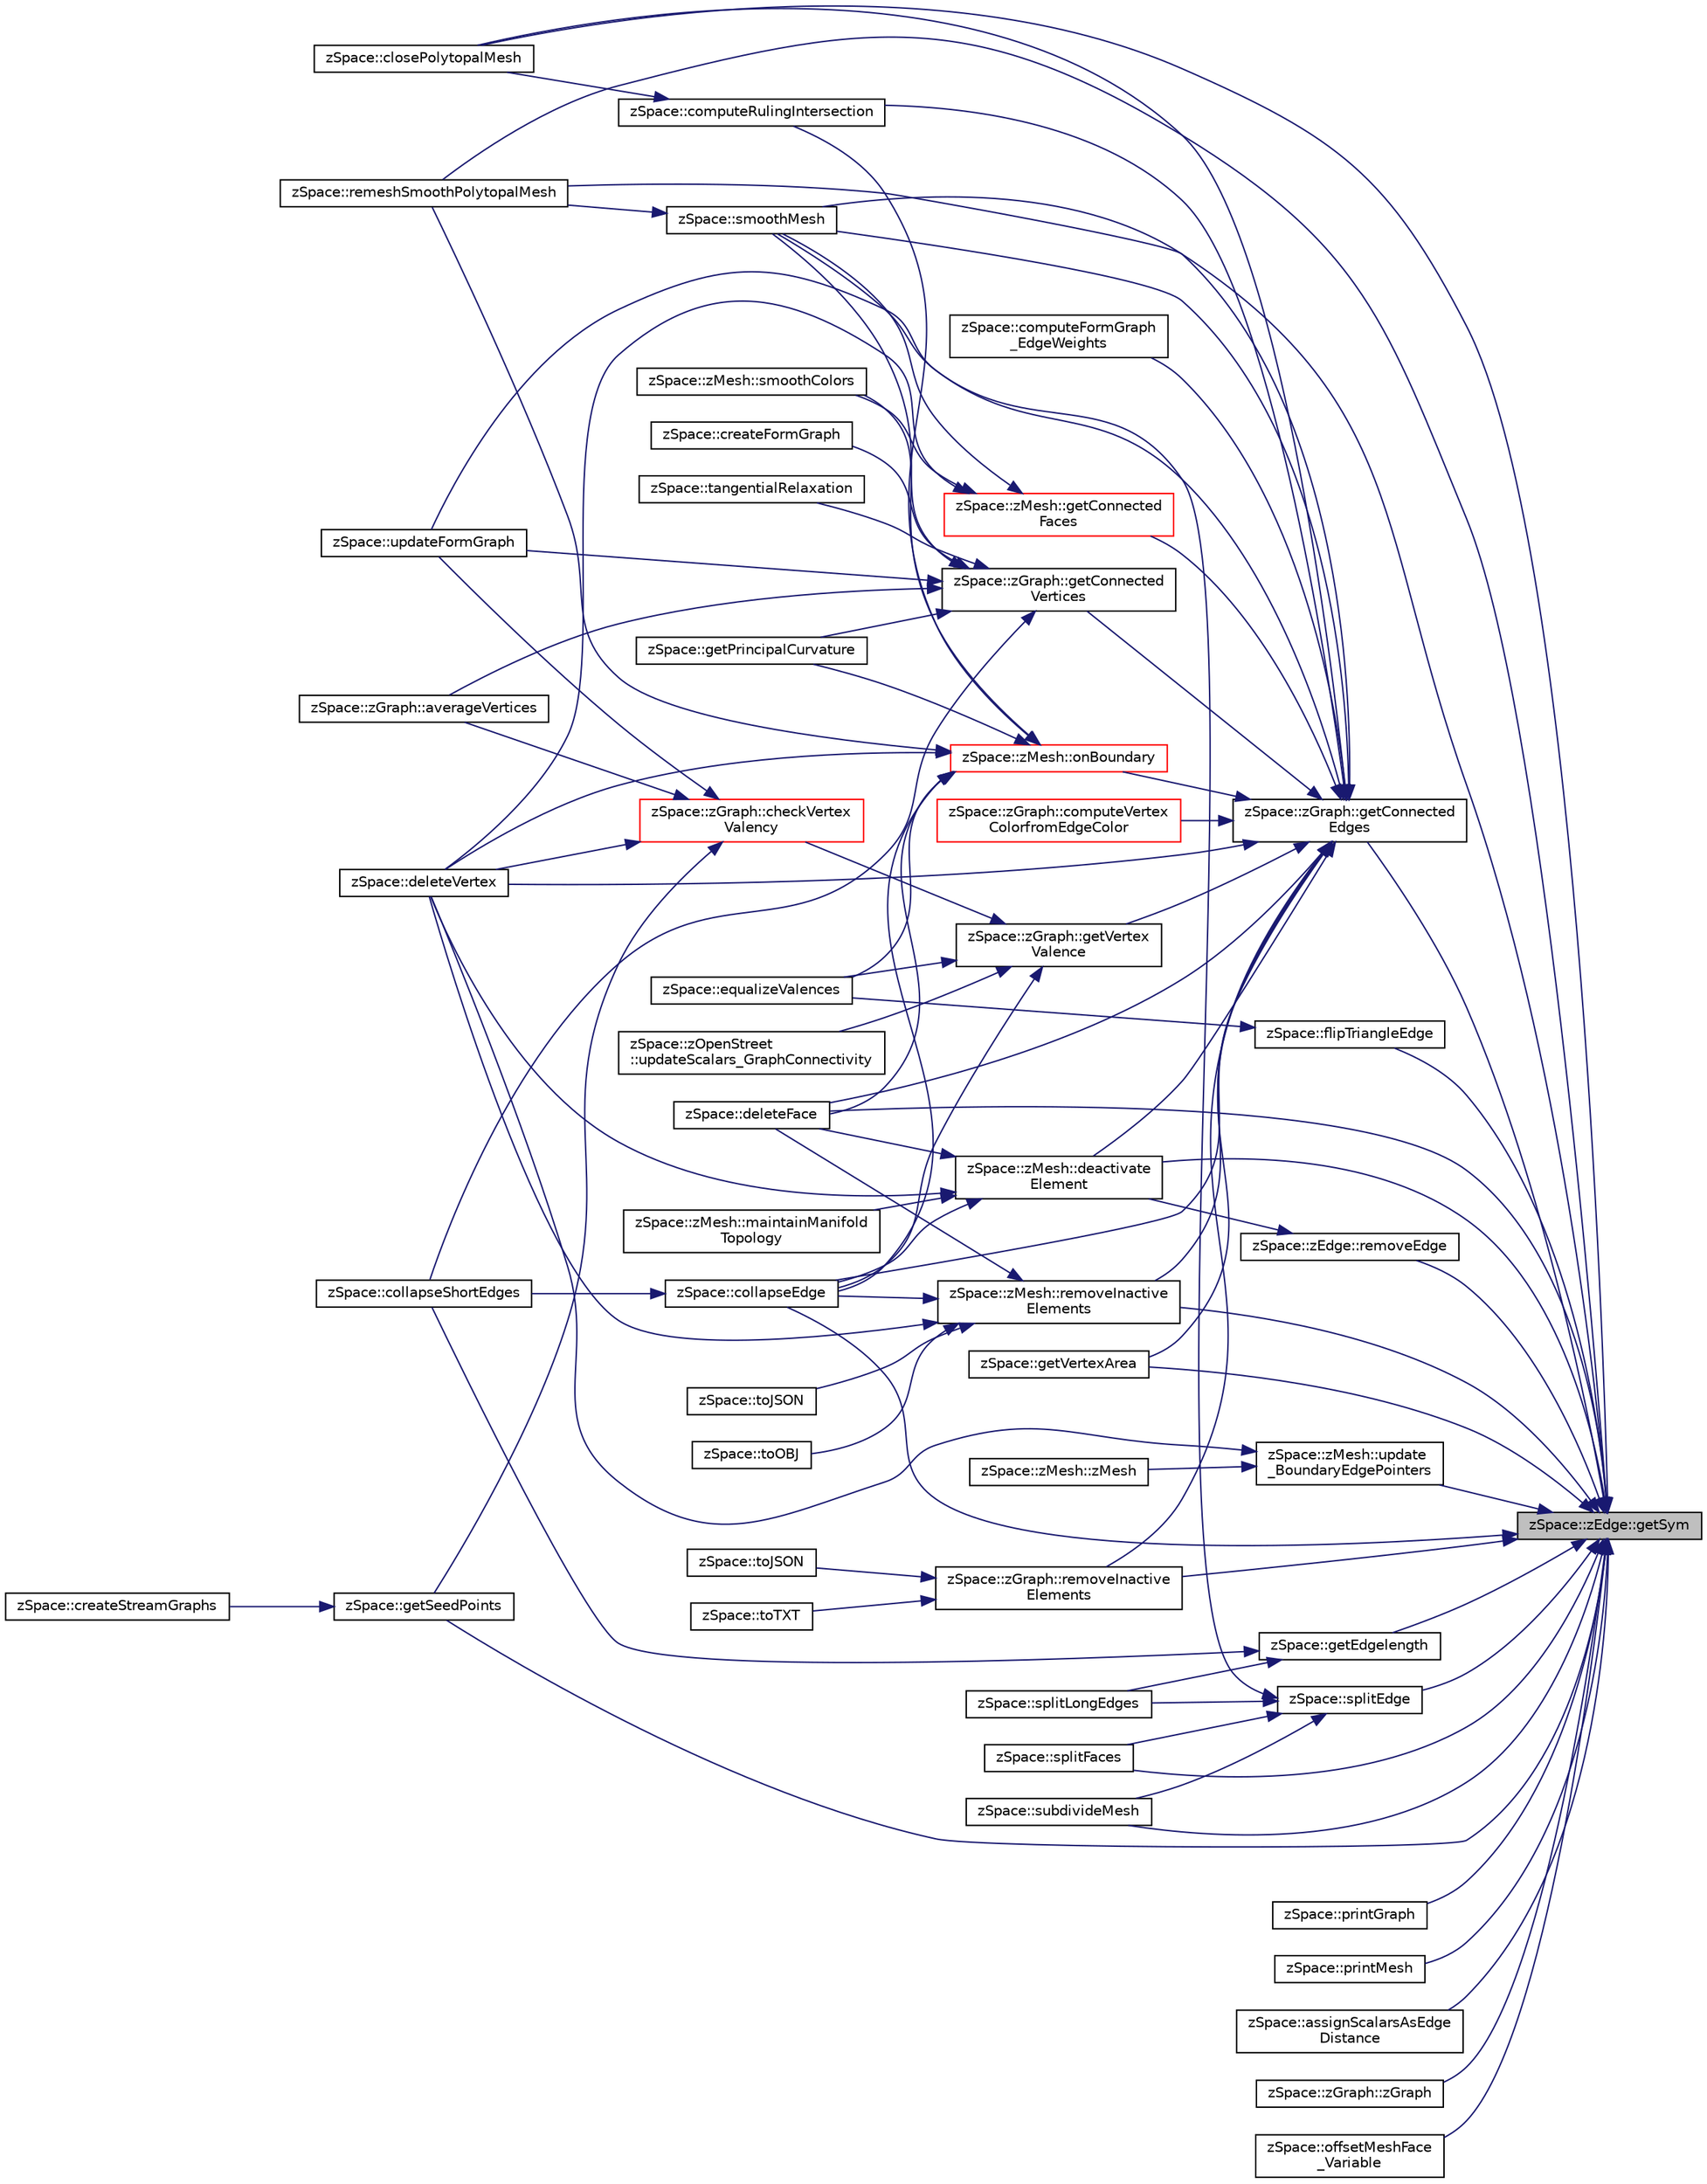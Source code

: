 digraph "zSpace::zEdge::getSym"
{
 // LATEX_PDF_SIZE
  edge [fontname="Helvetica",fontsize="10",labelfontname="Helvetica",labelfontsize="10"];
  node [fontname="Helvetica",fontsize="10",shape=record];
  rankdir="RL";
  Node311 [label="zSpace::zEdge::getSym",height=0.2,width=0.4,color="black", fillcolor="grey75", style="filled", fontcolor="black",tooltip="This method returns the symmetry edge of current zEdge."];
  Node311 -> Node312 [dir="back",color="midnightblue",fontsize="10",style="solid",fontname="Helvetica"];
  Node312 [label="zSpace::remeshSmoothPolytopalMesh",height=0.2,width=0.4,color="black", fillcolor="white", style="filled",URL="$group__z_polytopal.html#ga5dd7e372cf8287c0434778b2e58d41f1",tooltip="This method remeshes the smoothed polytopal mesh to have rulings in ony one direction."];
  Node311 -> Node313 [dir="back",color="midnightblue",fontsize="10",style="solid",fontname="Helvetica"];
  Node313 [label="zSpace::closePolytopalMesh",height=0.2,width=0.4,color="black", fillcolor="white", style="filled",URL="$group__z_polytopal.html#gae190027ab219b334781def349d7b08fb",tooltip="This method closes the smooth polytopal mesh."];
  Node311 -> Node314 [dir="back",color="midnightblue",fontsize="10",style="solid",fontname="Helvetica"];
  Node314 [label="zSpace::getSeedPoints",height=0.2,width=0.4,color="black", fillcolor="white", style="filled",URL="$group__z_stream_lines2_d.html#ga0e134353ee94a16509a6a41f8aef3d69",tooltip="This method computes the seed points."];
  Node314 -> Node315 [dir="back",color="midnightblue",fontsize="10",style="solid",fontname="Helvetica"];
  Node315 [label="zSpace::createStreamGraphs",height=0.2,width=0.4,color="black", fillcolor="white", style="filled",URL="$group__z_stream_lines2_d.html#ga469e791f18d47c0373052472c45759e0",tooltip="This method creates the stream lines and stores them as a graph."];
  Node311 -> Node316 [dir="back",color="midnightblue",fontsize="10",style="solid",fontname="Helvetica"];
  Node316 [label="zSpace::printGraph",height=0.2,width=0.4,color="black", fillcolor="white", style="filled",URL="$group__z_print_utilities.html#ga96cf7a290a07af957dbe1740993c721d",tooltip="This method prints graph data to the console."];
  Node311 -> Node317 [dir="back",color="midnightblue",fontsize="10",style="solid",fontname="Helvetica"];
  Node317 [label="zSpace::printMesh",height=0.2,width=0.4,color="black", fillcolor="white", style="filled",URL="$group__z_print_utilities.html#ga24820d178bfefb22bc7bf22a3945bb6f",tooltip="This method prints mesh data to the console."];
  Node311 -> Node318 [dir="back",color="midnightblue",fontsize="10",style="solid",fontname="Helvetica"];
  Node318 [label="zSpace::assignScalarsAsEdge\lDistance",height=0.2,width=0.4,color="black", fillcolor="white", style="filled",URL="$group__z_field2_d_utilities.html#ga9b9b7c2e08f35363c4e937cd3f8fccfb",tooltip="This method creates a edge distance Field from the input mesh."];
  Node311 -> Node319 [dir="back",color="midnightblue",fontsize="10",style="solid",fontname="Helvetica"];
  Node319 [label="zSpace::zEdge::removeEdge",height=0.2,width=0.4,color="black", fillcolor="white", style="filled",URL="$classz_space_1_1z_edge.html#a5395c85714f3d04fb4e673d335982655",tooltip="This method makes the pointer of the current and symmetry zEdge to null."];
  Node319 -> Node320 [dir="back",color="midnightblue",fontsize="10",style="solid",fontname="Helvetica"];
  Node320 [label="zSpace::zMesh::deactivate\lElement",height=0.2,width=0.4,color="black", fillcolor="white", style="filled",URL="$classz_space_1_1z_mesh.html#aea35829fdb54f511f93cef10c85da66c",tooltip="This method deactivates the input elements from the array connected with the input type."];
  Node320 -> Node321 [dir="back",color="midnightblue",fontsize="10",style="solid",fontname="Helvetica"];
  Node321 [label="zSpace::zMesh::maintainManifold\lTopology",height=0.2,width=0.4,color="black", fillcolor="white", style="filled",URL="$classz_space_1_1z_mesh.html#ae66609043bee62d706443ac5dc47304f",tooltip="This method cleans up the mesh to maintain manifolod topology."];
  Node320 -> Node322 [dir="back",color="midnightblue",fontsize="10",style="solid",fontname="Helvetica"];
  Node322 [label="zSpace::deleteVertex",height=0.2,width=0.4,color="black", fillcolor="white", style="filled",URL="$group__z_mesh_modifiers.html#ga20644ac4933b8ae055b0eb47a9df8420",tooltip="This method deletes the mesh vertex given by the input vertex index."];
  Node320 -> Node323 [dir="back",color="midnightblue",fontsize="10",style="solid",fontname="Helvetica"];
  Node323 [label="zSpace::deleteFace",height=0.2,width=0.4,color="black", fillcolor="white", style="filled",URL="$group__z_mesh_modifiers.html#ga24ab0fcd418ba91e387838fdc4711787",tooltip="This method deletes the mesh face given by the input face index."];
  Node320 -> Node324 [dir="back",color="midnightblue",fontsize="10",style="solid",fontname="Helvetica"];
  Node324 [label="zSpace::collapseEdge",height=0.2,width=0.4,color="black", fillcolor="white", style="filled",URL="$group__z_mesh_modifiers.html#ga77533a4e95924fa8c030ba013eef1ec6",tooltip="This method collapses an edge into a vertex."];
  Node324 -> Node325 [dir="back",color="midnightblue",fontsize="10",style="solid",fontname="Helvetica"];
  Node325 [label="zSpace::collapseShortEdges",height=0.2,width=0.4,color="black", fillcolor="white", style="filled",URL="$group__z_mesh_modifiers.html#ga14350e97740cec4f835125fb286fc071",tooltip="This method collapses an edge shorter than the given minimum edge length value if the collapsing does..."];
  Node311 -> Node326 [dir="back",color="midnightblue",fontsize="10",style="solid",fontname="Helvetica"];
  Node326 [label="zSpace::zGraph::zGraph",height=0.2,width=0.4,color="black", fillcolor="white", style="filled",URL="$classz_space_1_1z_graph.html#a7a53b68f1efa596293b85259464cf3ff",tooltip="Overloaded constructor."];
  Node311 -> Node327 [dir="back",color="midnightblue",fontsize="10",style="solid",fontname="Helvetica"];
  Node327 [label="zSpace::zGraph::getConnected\lEdges",height=0.2,width=0.4,color="black", fillcolor="white", style="filled",URL="$classz_space_1_1z_graph.html#ab623e9a3bfc70e1f140b911cb0645bd2",tooltip="This method gets the edges connected to input zVertex or zEdge."];
  Node327 -> Node312 [dir="back",color="midnightblue",fontsize="10",style="solid",fontname="Helvetica"];
  Node327 -> Node328 [dir="back",color="midnightblue",fontsize="10",style="solid",fontname="Helvetica"];
  Node328 [label="zSpace::computeRulingIntersection",height=0.2,width=0.4,color="black", fillcolor="white", style="filled",URL="$group__z_polytopal.html#gaa5323f4fa138b179b6e1d7a49007cfa4",tooltip="This method computes the ruling intersetions."];
  Node328 -> Node313 [dir="back",color="midnightblue",fontsize="10",style="solid",fontname="Helvetica"];
  Node327 -> Node313 [dir="back",color="midnightblue",fontsize="10",style="solid",fontname="Helvetica"];
  Node327 -> Node329 [dir="back",color="midnightblue",fontsize="10",style="solid",fontname="Helvetica"];
  Node329 [label="zSpace::computeFormGraph\l_EdgeWeights",height=0.2,width=0.4,color="black", fillcolor="white", style="filled",URL="$group__z_polytopal.html#ga99afc82e0233ac5ab8729972e84b4d31",tooltip="This method computes the form graph edge weights based on the force volume mesh face areas."];
  Node327 -> Node330 [dir="back",color="midnightblue",fontsize="10",style="solid",fontname="Helvetica"];
  Node330 [label="zSpace::updateFormGraph",height=0.2,width=0.4,color="black", fillcolor="white", style="filled",URL="$group__z_polytopal.html#ga4e6850be5b5333e95b01d524d2a51d79",tooltip="This method updates the form diagram."];
  Node327 -> Node331 [dir="back",color="midnightblue",fontsize="10",style="solid",fontname="Helvetica"];
  Node331 [label="zSpace::zGraph::getConnected\lVertices",height=0.2,width=0.4,color="black", fillcolor="white", style="filled",URL="$classz_space_1_1z_graph.html#a75a017ecad7ec54a9fdc207b163a0972",tooltip="This method gets the vertices connected to input zVertex."];
  Node331 -> Node332 [dir="back",color="midnightblue",fontsize="10",style="solid",fontname="Helvetica"];
  Node332 [label="zSpace::createFormGraph",height=0.2,width=0.4,color="black", fillcolor="white", style="filled",URL="$group__z_polytopal.html#gaf287517e616400c266239e2aa3562b3e",tooltip="This method creates the center line graph based on the input volume meshes."];
  Node331 -> Node330 [dir="back",color="midnightblue",fontsize="10",style="solid",fontname="Helvetica"];
  Node331 -> Node333 [dir="back",color="midnightblue",fontsize="10",style="solid",fontname="Helvetica"];
  Node333 [label="zSpace::zGraph::averageVertices",height=0.2,width=0.4,color="black", fillcolor="white", style="filled",URL="$classz_space_1_1z_graph.html#accb333667ce5e961ceea4148a6c1791f",tooltip="This method averages the positions of vertex except for the ones on the boundary."];
  Node331 -> Node334 [dir="back",color="midnightblue",fontsize="10",style="solid",fontname="Helvetica"];
  Node334 [label="zSpace::zMesh::smoothColors",height=0.2,width=0.4,color="black", fillcolor="white", style="filled",URL="$classz_space_1_1z_mesh.html#a63e68abd857c24a63ad06d426b112d11",tooltip="This method smoothens the color attributes."];
  Node331 -> Node325 [dir="back",color="midnightblue",fontsize="10",style="solid",fontname="Helvetica"];
  Node331 -> Node335 [dir="back",color="midnightblue",fontsize="10",style="solid",fontname="Helvetica"];
  Node335 [label="zSpace::tangentialRelaxation",height=0.2,width=0.4,color="black", fillcolor="white", style="filled",URL="$group__z_mesh_modifiers.html#gae42402c3129540241452c44109dcd068",tooltip="This method applies an iterative smoothing to the mesh by moving the vertex but constrained to its ta..."];
  Node331 -> Node336 [dir="back",color="midnightblue",fontsize="10",style="solid",fontname="Helvetica"];
  Node336 [label="zSpace::getPrincipalCurvature",height=0.2,width=0.4,color="black", fillcolor="white", style="filled",URL="$group__z_mesh_utilities.html#ga1e60d7d324e3a491f9e60060fa3258e2",tooltip="This method computes the local curvature of the mesh vertices."];
  Node327 -> Node337 [dir="back",color="midnightblue",fontsize="10",style="solid",fontname="Helvetica"];
  Node337 [label="zSpace::zGraph::getVertex\lValence",height=0.2,width=0.4,color="black", fillcolor="white", style="filled",URL="$classz_space_1_1z_graph.html#aa5b1403b1a2992d1c8a39f76dea393e3",tooltip="This method calculate the valency of the input zVertex."];
  Node337 -> Node338 [dir="back",color="midnightblue",fontsize="10",style="solid",fontname="Helvetica"];
  Node338 [label="zSpace::zOpenStreet\l::updateScalars_GraphConnectivity",height=0.2,width=0.4,color="black", fillcolor="white", style="filled",URL="$classz_space_1_1z_open_street.html#a832d06aa1ecf8fed5e82b6447a0cf278",tooltip="This method updates the scalars in the scalar field based on input graph connectivity."];
  Node337 -> Node339 [dir="back",color="midnightblue",fontsize="10",style="solid",fontname="Helvetica"];
  Node339 [label="zSpace::zGraph::checkVertex\lValency",height=0.2,width=0.4,color="red", fillcolor="white", style="filled",URL="$classz_space_1_1z_graph.html#a9e23625758374dac9bf02ac15961dfa2",tooltip="This method determines if input zVertex valency is equal to the input valence number."];
  Node339 -> Node330 [dir="back",color="midnightblue",fontsize="10",style="solid",fontname="Helvetica"];
  Node339 -> Node314 [dir="back",color="midnightblue",fontsize="10",style="solid",fontname="Helvetica"];
  Node339 -> Node333 [dir="back",color="midnightblue",fontsize="10",style="solid",fontname="Helvetica"];
  Node339 -> Node322 [dir="back",color="midnightblue",fontsize="10",style="solid",fontname="Helvetica"];
  Node337 -> Node324 [dir="back",color="midnightblue",fontsize="10",style="solid",fontname="Helvetica"];
  Node337 -> Node341 [dir="back",color="midnightblue",fontsize="10",style="solid",fontname="Helvetica"];
  Node341 [label="zSpace::equalizeValences",height=0.2,width=0.4,color="black", fillcolor="white", style="filled",URL="$group__z_mesh_modifiers.html#ga50d27f458f57c4f90fa9242b05ded2d2",tooltip="This method equalizes the vertex valences by flipping edges of the input triangulated mesh...."];
  Node327 -> Node342 [dir="back",color="midnightblue",fontsize="10",style="solid",fontname="Helvetica"];
  Node342 [label="zSpace::zGraph::computeVertex\lColorfromEdgeColor",height=0.2,width=0.4,color="red", fillcolor="white", style="filled",URL="$classz_space_1_1z_graph.html#a654f5d383500ccf87c9c7f87bc8301c4",tooltip="This method computes the vertex colors based on the face colors."];
  Node327 -> Node353 [dir="back",color="midnightblue",fontsize="10",style="solid",fontname="Helvetica"];
  Node353 [label="zSpace::zGraph::removeInactive\lElements",height=0.2,width=0.4,color="black", fillcolor="white", style="filled",URL="$classz_space_1_1z_graph.html#afdd947e992fda2487ef6a5a3487d9e6b",tooltip="This method removes inactive elements from the array connected with the input type."];
  Node353 -> Node354 [dir="back",color="midnightblue",fontsize="10",style="solid",fontname="Helvetica"];
  Node354 [label="zSpace::toTXT",height=0.2,width=0.4,color="black", fillcolor="white", style="filled",URL="$group__z_i_o___graph.html#ga6578d361dabd565a48e2093a80e6f8b6",tooltip="This method exports zGraph to a TXT file format."];
  Node353 -> Node355 [dir="back",color="midnightblue",fontsize="10",style="solid",fontname="Helvetica"];
  Node355 [label="zSpace::toJSON",height=0.2,width=0.4,color="black", fillcolor="white", style="filled",URL="$group__z_i_o___graph.html#gac49cfef1063731952f6decc21775c747",tooltip="This method exports zGraph to a JSON file format using JSON Modern Library."];
  Node327 -> Node356 [dir="back",color="midnightblue",fontsize="10",style="solid",fontname="Helvetica"];
  Node356 [label="zSpace::zMesh::getConnected\lFaces",height=0.2,width=0.4,color="red", fillcolor="white", style="filled",URL="$classz_space_1_1z_mesh.html#af37006a17bd4e6945860281a4cbef861",tooltip="This method gets the faces connected to input zVertex or zFace."];
  Node356 -> Node334 [dir="back",color="midnightblue",fontsize="10",style="solid",fontname="Helvetica"];
  Node356 -> Node322 [dir="back",color="midnightblue",fontsize="10",style="solid",fontname="Helvetica"];
  Node356 -> Node369 [dir="back",color="midnightblue",fontsize="10",style="solid",fontname="Helvetica"];
  Node369 [label="zSpace::smoothMesh",height=0.2,width=0.4,color="black", fillcolor="white", style="filled",URL="$group__z_mesh_modifiers.html#ga41f9be96453c21ac7b33b2991c284775",tooltip="This method applies Catmull-Clark subdivision to the mesh."];
  Node369 -> Node312 [dir="back",color="midnightblue",fontsize="10",style="solid",fontname="Helvetica"];
  Node327 -> Node377 [dir="back",color="midnightblue",fontsize="10",style="solid",fontname="Helvetica"];
  Node377 [label="zSpace::zMesh::onBoundary",height=0.2,width=0.4,color="red", fillcolor="white", style="filled",URL="$classz_space_1_1z_mesh.html#aca5218f8a8b5c5f1cde25440d08c57d6",tooltip="This method determines if input zVertex or zEdge or zFace is on the boundary."];
  Node377 -> Node312 [dir="back",color="midnightblue",fontsize="10",style="solid",fontname="Helvetica"];
  Node377 -> Node328 [dir="back",color="midnightblue",fontsize="10",style="solid",fontname="Helvetica"];
  Node377 -> Node322 [dir="back",color="midnightblue",fontsize="10",style="solid",fontname="Helvetica"];
  Node377 -> Node323 [dir="back",color="midnightblue",fontsize="10",style="solid",fontname="Helvetica"];
  Node377 -> Node324 [dir="back",color="midnightblue",fontsize="10",style="solid",fontname="Helvetica"];
  Node377 -> Node369 [dir="back",color="midnightblue",fontsize="10",style="solid",fontname="Helvetica"];
  Node377 -> Node341 [dir="back",color="midnightblue",fontsize="10",style="solid",fontname="Helvetica"];
  Node377 -> Node336 [dir="back",color="midnightblue",fontsize="10",style="solid",fontname="Helvetica"];
  Node327 -> Node320 [dir="back",color="midnightblue",fontsize="10",style="solid",fontname="Helvetica"];
  Node327 -> Node379 [dir="back",color="midnightblue",fontsize="10",style="solid",fontname="Helvetica"];
  Node379 [label="zSpace::zMesh::removeInactive\lElements",height=0.2,width=0.4,color="black", fillcolor="white", style="filled",URL="$classz_space_1_1z_mesh.html#ab21d59eecb169921b427a7e766d47aa5",tooltip="This method removes inactive elements from the array connected with the input type."];
  Node379 -> Node322 [dir="back",color="midnightblue",fontsize="10",style="solid",fontname="Helvetica"];
  Node379 -> Node323 [dir="back",color="midnightblue",fontsize="10",style="solid",fontname="Helvetica"];
  Node379 -> Node324 [dir="back",color="midnightblue",fontsize="10",style="solid",fontname="Helvetica"];
  Node379 -> Node380 [dir="back",color="midnightblue",fontsize="10",style="solid",fontname="Helvetica"];
  Node380 [label="zSpace::toOBJ",height=0.2,width=0.4,color="black", fillcolor="white", style="filled",URL="$group__z_i_o___mesh.html#ga56d1123fee7864f1a5da2f740b9e589d",tooltip="This method exports zMesh as an OBJ file."];
  Node379 -> Node381 [dir="back",color="midnightblue",fontsize="10",style="solid",fontname="Helvetica"];
  Node381 [label="zSpace::toJSON",height=0.2,width=0.4,color="black", fillcolor="white", style="filled",URL="$group__z_i_o___mesh.html#ga6fccda275363a86353d2750673122d6f",tooltip="This method exports zMesh to a JSON file format using JSON Modern Library."];
  Node327 -> Node322 [dir="back",color="midnightblue",fontsize="10",style="solid",fontname="Helvetica"];
  Node327 -> Node323 [dir="back",color="midnightblue",fontsize="10",style="solid",fontname="Helvetica"];
  Node327 -> Node324 [dir="back",color="midnightblue",fontsize="10",style="solid",fontname="Helvetica"];
  Node327 -> Node369 [dir="back",color="midnightblue",fontsize="10",style="solid",fontname="Helvetica"];
  Node327 -> Node382 [dir="back",color="midnightblue",fontsize="10",style="solid",fontname="Helvetica"];
  Node382 [label="zSpace::getVertexArea",height=0.2,width=0.4,color="black", fillcolor="white", style="filled",URL="$group__z_mesh_utilities.html#gad8b0ab5019853bb7e4851014310554d0",tooltip="This method computes the area around every vertex of a mesh based on face centers."];
  Node311 -> Node353 [dir="back",color="midnightblue",fontsize="10",style="solid",fontname="Helvetica"];
  Node311 -> Node383 [dir="back",color="midnightblue",fontsize="10",style="solid",fontname="Helvetica"];
  Node383 [label="zSpace::zMesh::update\l_BoundaryEdgePointers",height=0.2,width=0.4,color="black", fillcolor="white", style="filled",URL="$classz_space_1_1z_mesh.html#a736b8e4019610612f4cab40094c36e06",tooltip="This method updates the pointers for boundary Edges."];
  Node383 -> Node363 [dir="back",color="midnightblue",fontsize="10",style="solid",fontname="Helvetica"];
  Node363 [label="zSpace::zMesh::zMesh",height=0.2,width=0.4,color="black", fillcolor="white", style="filled",URL="$classz_space_1_1z_mesh.html#a127de8a508706826cc4a537ad7a1cc9c",tooltip="Overloaded constructor."];
  Node383 -> Node322 [dir="back",color="midnightblue",fontsize="10",style="solid",fontname="Helvetica"];
  Node311 -> Node320 [dir="back",color="midnightblue",fontsize="10",style="solid",fontname="Helvetica"];
  Node311 -> Node379 [dir="back",color="midnightblue",fontsize="10",style="solid",fontname="Helvetica"];
  Node311 -> Node323 [dir="back",color="midnightblue",fontsize="10",style="solid",fontname="Helvetica"];
  Node311 -> Node324 [dir="back",color="midnightblue",fontsize="10",style="solid",fontname="Helvetica"];
  Node311 -> Node366 [dir="back",color="midnightblue",fontsize="10",style="solid",fontname="Helvetica"];
  Node366 [label="zSpace::splitEdge",height=0.2,width=0.4,color="black", fillcolor="white", style="filled",URL="$group__z_mesh_modifiers.html#gae7cb2380ed0e9717421bf19db5817cd6",tooltip="This method splits an edge and inserts a vertex along the edge at the input factor."];
  Node366 -> Node367 [dir="back",color="midnightblue",fontsize="10",style="solid",fontname="Helvetica"];
  Node367 [label="zSpace::splitFaces",height=0.2,width=0.4,color="black", fillcolor="white", style="filled",URL="$group__z_mesh_modifiers.html#gaeda022d590a10b38c94e75bc0e278d80",tooltip="This method splits a set of edges and faces of a mesh in a continuous manner."];
  Node366 -> Node368 [dir="back",color="midnightblue",fontsize="10",style="solid",fontname="Helvetica"];
  Node368 [label="zSpace::subdivideMesh",height=0.2,width=0.4,color="black", fillcolor="white", style="filled",URL="$group__z_mesh_modifiers.html#ga8c3af5dd0f40d6f82fd23ceead47dc64",tooltip="This method subdivides all the faces and edges of the mesh."];
  Node366 -> Node369 [dir="back",color="midnightblue",fontsize="10",style="solid",fontname="Helvetica"];
  Node366 -> Node370 [dir="back",color="midnightblue",fontsize="10",style="solid",fontname="Helvetica"];
  Node370 [label="zSpace::splitLongEdges",height=0.2,width=0.4,color="black", fillcolor="white", style="filled",URL="$group__z_mesh_modifiers.html#gad707c82ae843ee9aa108c078161881ca",tooltip="This method splits an edge longer than the given input value at its midpoint and triangulates the mes..."];
  Node311 -> Node384 [dir="back",color="midnightblue",fontsize="10",style="solid",fontname="Helvetica"];
  Node384 [label="zSpace::flipTriangleEdge",height=0.2,width=0.4,color="black", fillcolor="white", style="filled",URL="$group__z_mesh_modifiers.html#ga23b04bfa34f16159cbc2b1c5e1116f39",tooltip="This method flips the edge shared bettwen two rainglua faces."];
  Node384 -> Node341 [dir="back",color="midnightblue",fontsize="10",style="solid",fontname="Helvetica"];
  Node311 -> Node367 [dir="back",color="midnightblue",fontsize="10",style="solid",fontname="Helvetica"];
  Node311 -> Node368 [dir="back",color="midnightblue",fontsize="10",style="solid",fontname="Helvetica"];
  Node311 -> Node369 [dir="back",color="midnightblue",fontsize="10",style="solid",fontname="Helvetica"];
  Node311 -> Node385 [dir="back",color="midnightblue",fontsize="10",style="solid",fontname="Helvetica"];
  Node385 [label="zSpace::getEdgelength",height=0.2,width=0.4,color="black", fillcolor="white", style="filled",URL="$group__z_mesh_utilities.html#gadb0f9eb74233a4839238e29b6b17b9d2",tooltip="This method computes the edge length of the input edge of zMesh."];
  Node385 -> Node370 [dir="back",color="midnightblue",fontsize="10",style="solid",fontname="Helvetica"];
  Node385 -> Node325 [dir="back",color="midnightblue",fontsize="10",style="solid",fontname="Helvetica"];
  Node311 -> Node382 [dir="back",color="midnightblue",fontsize="10",style="solid",fontname="Helvetica"];
  Node311 -> Node386 [dir="back",color="midnightblue",fontsize="10",style="solid",fontname="Helvetica"];
  Node386 [label="zSpace::offsetMeshFace\l_Variable",height=0.2,width=0.4,color="black", fillcolor="white", style="filled",URL="$group__z_mesh_utilities.html#ga2d1e96823d5ddafb0c578999217416f5",tooltip="This method returns the vartiable offset positions of a polygon of the input mesh."];
}
